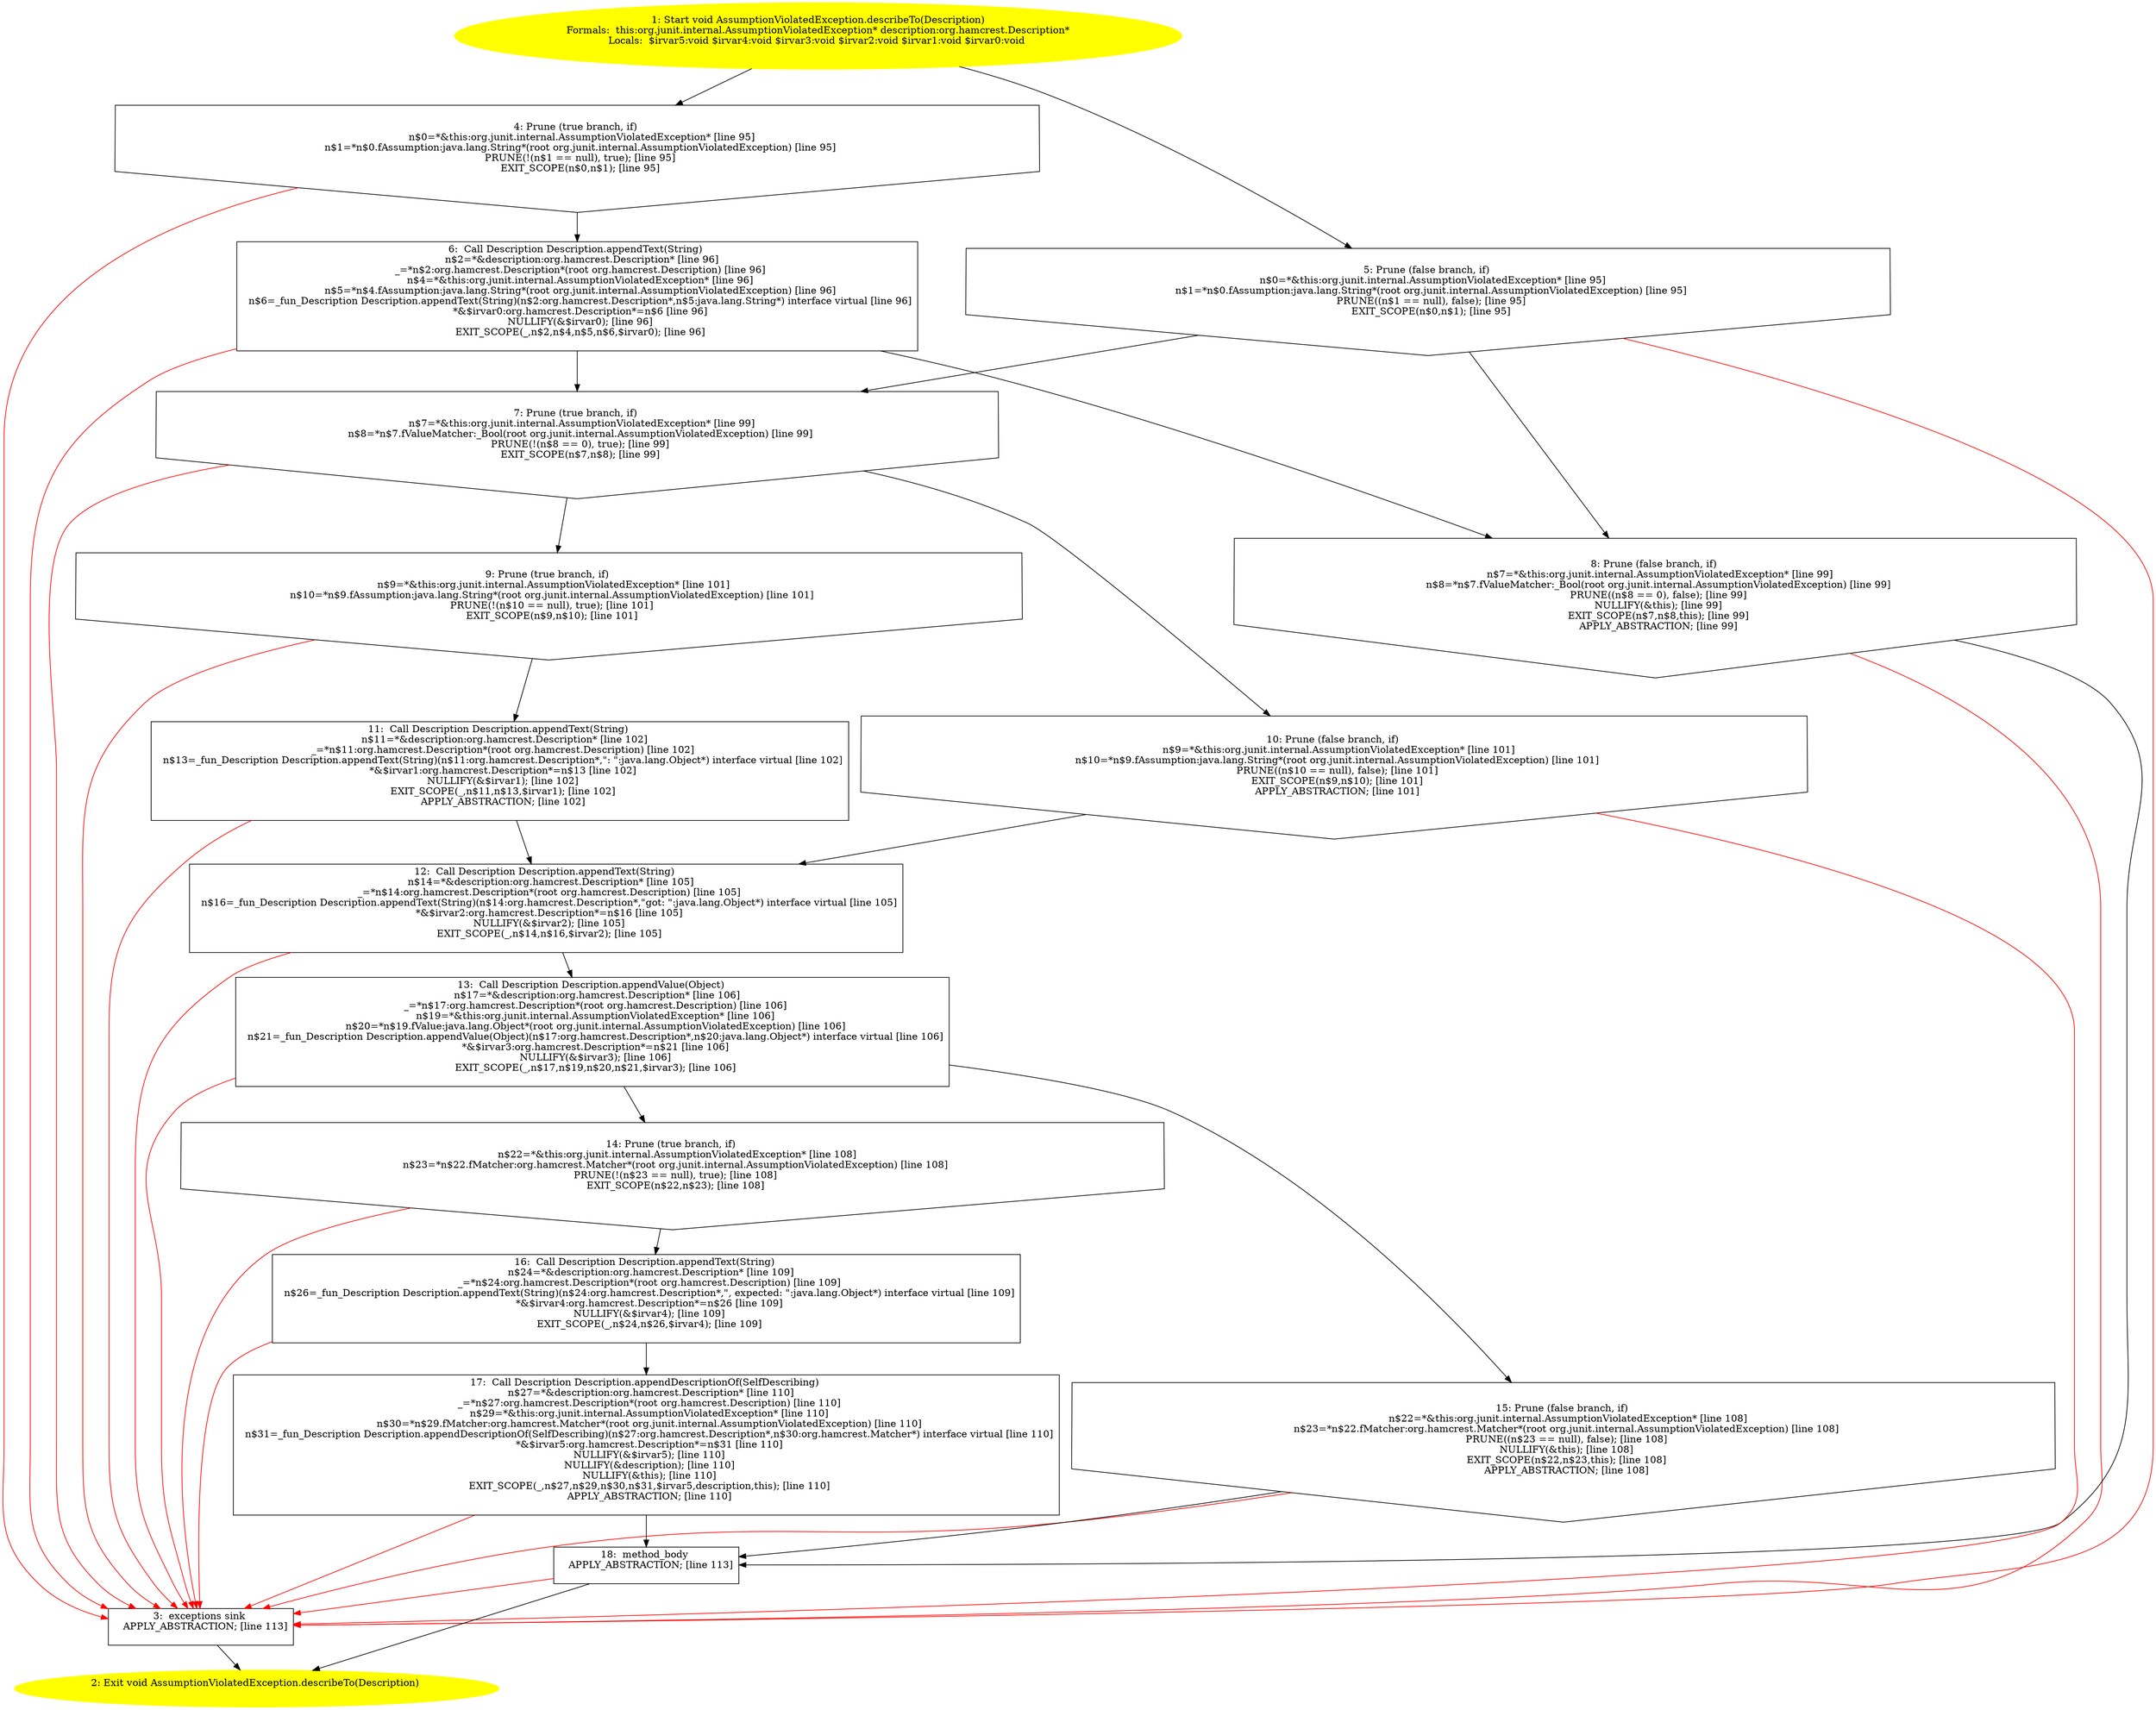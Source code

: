 /* @generated */
digraph cfg {
"org.junit.internal.AssumptionViolatedException.describeTo(org.hamcrest.Description):void.fa07498a28d4aa49cf6326f10734c3fa_1" [label="1: Start void AssumptionViolatedException.describeTo(Description)\nFormals:  this:org.junit.internal.AssumptionViolatedException* description:org.hamcrest.Description*\nLocals:  $irvar5:void $irvar4:void $irvar3:void $irvar2:void $irvar1:void $irvar0:void \n  " color=yellow style=filled]
	

	 "org.junit.internal.AssumptionViolatedException.describeTo(org.hamcrest.Description):void.fa07498a28d4aa49cf6326f10734c3fa_1" -> "org.junit.internal.AssumptionViolatedException.describeTo(org.hamcrest.Description):void.fa07498a28d4aa49cf6326f10734c3fa_4" ;
	 "org.junit.internal.AssumptionViolatedException.describeTo(org.hamcrest.Description):void.fa07498a28d4aa49cf6326f10734c3fa_1" -> "org.junit.internal.AssumptionViolatedException.describeTo(org.hamcrest.Description):void.fa07498a28d4aa49cf6326f10734c3fa_5" ;
"org.junit.internal.AssumptionViolatedException.describeTo(org.hamcrest.Description):void.fa07498a28d4aa49cf6326f10734c3fa_2" [label="2: Exit void AssumptionViolatedException.describeTo(Description) \n  " color=yellow style=filled]
	

"org.junit.internal.AssumptionViolatedException.describeTo(org.hamcrest.Description):void.fa07498a28d4aa49cf6326f10734c3fa_3" [label="3:  exceptions sink \n   APPLY_ABSTRACTION; [line 113]\n " shape="box"]
	

	 "org.junit.internal.AssumptionViolatedException.describeTo(org.hamcrest.Description):void.fa07498a28d4aa49cf6326f10734c3fa_3" -> "org.junit.internal.AssumptionViolatedException.describeTo(org.hamcrest.Description):void.fa07498a28d4aa49cf6326f10734c3fa_2" ;
"org.junit.internal.AssumptionViolatedException.describeTo(org.hamcrest.Description):void.fa07498a28d4aa49cf6326f10734c3fa_4" [label="4: Prune (true branch, if) \n   n$0=*&this:org.junit.internal.AssumptionViolatedException* [line 95]\n  n$1=*n$0.fAssumption:java.lang.String*(root org.junit.internal.AssumptionViolatedException) [line 95]\n  PRUNE(!(n$1 == null), true); [line 95]\n  EXIT_SCOPE(n$0,n$1); [line 95]\n " shape="invhouse"]
	

	 "org.junit.internal.AssumptionViolatedException.describeTo(org.hamcrest.Description):void.fa07498a28d4aa49cf6326f10734c3fa_4" -> "org.junit.internal.AssumptionViolatedException.describeTo(org.hamcrest.Description):void.fa07498a28d4aa49cf6326f10734c3fa_6" ;
	 "org.junit.internal.AssumptionViolatedException.describeTo(org.hamcrest.Description):void.fa07498a28d4aa49cf6326f10734c3fa_4" -> "org.junit.internal.AssumptionViolatedException.describeTo(org.hamcrest.Description):void.fa07498a28d4aa49cf6326f10734c3fa_3" [color="red" ];
"org.junit.internal.AssumptionViolatedException.describeTo(org.hamcrest.Description):void.fa07498a28d4aa49cf6326f10734c3fa_5" [label="5: Prune (false branch, if) \n   n$0=*&this:org.junit.internal.AssumptionViolatedException* [line 95]\n  n$1=*n$0.fAssumption:java.lang.String*(root org.junit.internal.AssumptionViolatedException) [line 95]\n  PRUNE((n$1 == null), false); [line 95]\n  EXIT_SCOPE(n$0,n$1); [line 95]\n " shape="invhouse"]
	

	 "org.junit.internal.AssumptionViolatedException.describeTo(org.hamcrest.Description):void.fa07498a28d4aa49cf6326f10734c3fa_5" -> "org.junit.internal.AssumptionViolatedException.describeTo(org.hamcrest.Description):void.fa07498a28d4aa49cf6326f10734c3fa_7" ;
	 "org.junit.internal.AssumptionViolatedException.describeTo(org.hamcrest.Description):void.fa07498a28d4aa49cf6326f10734c3fa_5" -> "org.junit.internal.AssumptionViolatedException.describeTo(org.hamcrest.Description):void.fa07498a28d4aa49cf6326f10734c3fa_8" ;
	 "org.junit.internal.AssumptionViolatedException.describeTo(org.hamcrest.Description):void.fa07498a28d4aa49cf6326f10734c3fa_5" -> "org.junit.internal.AssumptionViolatedException.describeTo(org.hamcrest.Description):void.fa07498a28d4aa49cf6326f10734c3fa_3" [color="red" ];
"org.junit.internal.AssumptionViolatedException.describeTo(org.hamcrest.Description):void.fa07498a28d4aa49cf6326f10734c3fa_6" [label="6:  Call Description Description.appendText(String) \n   n$2=*&description:org.hamcrest.Description* [line 96]\n  _=*n$2:org.hamcrest.Description*(root org.hamcrest.Description) [line 96]\n  n$4=*&this:org.junit.internal.AssumptionViolatedException* [line 96]\n  n$5=*n$4.fAssumption:java.lang.String*(root org.junit.internal.AssumptionViolatedException) [line 96]\n  n$6=_fun_Description Description.appendText(String)(n$2:org.hamcrest.Description*,n$5:java.lang.String*) interface virtual [line 96]\n  *&$irvar0:org.hamcrest.Description*=n$6 [line 96]\n  NULLIFY(&$irvar0); [line 96]\n  EXIT_SCOPE(_,n$2,n$4,n$5,n$6,$irvar0); [line 96]\n " shape="box"]
	

	 "org.junit.internal.AssumptionViolatedException.describeTo(org.hamcrest.Description):void.fa07498a28d4aa49cf6326f10734c3fa_6" -> "org.junit.internal.AssumptionViolatedException.describeTo(org.hamcrest.Description):void.fa07498a28d4aa49cf6326f10734c3fa_7" ;
	 "org.junit.internal.AssumptionViolatedException.describeTo(org.hamcrest.Description):void.fa07498a28d4aa49cf6326f10734c3fa_6" -> "org.junit.internal.AssumptionViolatedException.describeTo(org.hamcrest.Description):void.fa07498a28d4aa49cf6326f10734c3fa_8" ;
	 "org.junit.internal.AssumptionViolatedException.describeTo(org.hamcrest.Description):void.fa07498a28d4aa49cf6326f10734c3fa_6" -> "org.junit.internal.AssumptionViolatedException.describeTo(org.hamcrest.Description):void.fa07498a28d4aa49cf6326f10734c3fa_3" [color="red" ];
"org.junit.internal.AssumptionViolatedException.describeTo(org.hamcrest.Description):void.fa07498a28d4aa49cf6326f10734c3fa_7" [label="7: Prune (true branch, if) \n   n$7=*&this:org.junit.internal.AssumptionViolatedException* [line 99]\n  n$8=*n$7.fValueMatcher:_Bool(root org.junit.internal.AssumptionViolatedException) [line 99]\n  PRUNE(!(n$8 == 0), true); [line 99]\n  EXIT_SCOPE(n$7,n$8); [line 99]\n " shape="invhouse"]
	

	 "org.junit.internal.AssumptionViolatedException.describeTo(org.hamcrest.Description):void.fa07498a28d4aa49cf6326f10734c3fa_7" -> "org.junit.internal.AssumptionViolatedException.describeTo(org.hamcrest.Description):void.fa07498a28d4aa49cf6326f10734c3fa_9" ;
	 "org.junit.internal.AssumptionViolatedException.describeTo(org.hamcrest.Description):void.fa07498a28d4aa49cf6326f10734c3fa_7" -> "org.junit.internal.AssumptionViolatedException.describeTo(org.hamcrest.Description):void.fa07498a28d4aa49cf6326f10734c3fa_10" ;
	 "org.junit.internal.AssumptionViolatedException.describeTo(org.hamcrest.Description):void.fa07498a28d4aa49cf6326f10734c3fa_7" -> "org.junit.internal.AssumptionViolatedException.describeTo(org.hamcrest.Description):void.fa07498a28d4aa49cf6326f10734c3fa_3" [color="red" ];
"org.junit.internal.AssumptionViolatedException.describeTo(org.hamcrest.Description):void.fa07498a28d4aa49cf6326f10734c3fa_8" [label="8: Prune (false branch, if) \n   n$7=*&this:org.junit.internal.AssumptionViolatedException* [line 99]\n  n$8=*n$7.fValueMatcher:_Bool(root org.junit.internal.AssumptionViolatedException) [line 99]\n  PRUNE((n$8 == 0), false); [line 99]\n  NULLIFY(&this); [line 99]\n  EXIT_SCOPE(n$7,n$8,this); [line 99]\n  APPLY_ABSTRACTION; [line 99]\n " shape="invhouse"]
	

	 "org.junit.internal.AssumptionViolatedException.describeTo(org.hamcrest.Description):void.fa07498a28d4aa49cf6326f10734c3fa_8" -> "org.junit.internal.AssumptionViolatedException.describeTo(org.hamcrest.Description):void.fa07498a28d4aa49cf6326f10734c3fa_18" ;
	 "org.junit.internal.AssumptionViolatedException.describeTo(org.hamcrest.Description):void.fa07498a28d4aa49cf6326f10734c3fa_8" -> "org.junit.internal.AssumptionViolatedException.describeTo(org.hamcrest.Description):void.fa07498a28d4aa49cf6326f10734c3fa_3" [color="red" ];
"org.junit.internal.AssumptionViolatedException.describeTo(org.hamcrest.Description):void.fa07498a28d4aa49cf6326f10734c3fa_9" [label="9: Prune (true branch, if) \n   n$9=*&this:org.junit.internal.AssumptionViolatedException* [line 101]\n  n$10=*n$9.fAssumption:java.lang.String*(root org.junit.internal.AssumptionViolatedException) [line 101]\n  PRUNE(!(n$10 == null), true); [line 101]\n  EXIT_SCOPE(n$9,n$10); [line 101]\n " shape="invhouse"]
	

	 "org.junit.internal.AssumptionViolatedException.describeTo(org.hamcrest.Description):void.fa07498a28d4aa49cf6326f10734c3fa_9" -> "org.junit.internal.AssumptionViolatedException.describeTo(org.hamcrest.Description):void.fa07498a28d4aa49cf6326f10734c3fa_11" ;
	 "org.junit.internal.AssumptionViolatedException.describeTo(org.hamcrest.Description):void.fa07498a28d4aa49cf6326f10734c3fa_9" -> "org.junit.internal.AssumptionViolatedException.describeTo(org.hamcrest.Description):void.fa07498a28d4aa49cf6326f10734c3fa_3" [color="red" ];
"org.junit.internal.AssumptionViolatedException.describeTo(org.hamcrest.Description):void.fa07498a28d4aa49cf6326f10734c3fa_10" [label="10: Prune (false branch, if) \n   n$9=*&this:org.junit.internal.AssumptionViolatedException* [line 101]\n  n$10=*n$9.fAssumption:java.lang.String*(root org.junit.internal.AssumptionViolatedException) [line 101]\n  PRUNE((n$10 == null), false); [line 101]\n  EXIT_SCOPE(n$9,n$10); [line 101]\n  APPLY_ABSTRACTION; [line 101]\n " shape="invhouse"]
	

	 "org.junit.internal.AssumptionViolatedException.describeTo(org.hamcrest.Description):void.fa07498a28d4aa49cf6326f10734c3fa_10" -> "org.junit.internal.AssumptionViolatedException.describeTo(org.hamcrest.Description):void.fa07498a28d4aa49cf6326f10734c3fa_12" ;
	 "org.junit.internal.AssumptionViolatedException.describeTo(org.hamcrest.Description):void.fa07498a28d4aa49cf6326f10734c3fa_10" -> "org.junit.internal.AssumptionViolatedException.describeTo(org.hamcrest.Description):void.fa07498a28d4aa49cf6326f10734c3fa_3" [color="red" ];
"org.junit.internal.AssumptionViolatedException.describeTo(org.hamcrest.Description):void.fa07498a28d4aa49cf6326f10734c3fa_11" [label="11:  Call Description Description.appendText(String) \n   n$11=*&description:org.hamcrest.Description* [line 102]\n  _=*n$11:org.hamcrest.Description*(root org.hamcrest.Description) [line 102]\n  n$13=_fun_Description Description.appendText(String)(n$11:org.hamcrest.Description*,\": \":java.lang.Object*) interface virtual [line 102]\n  *&$irvar1:org.hamcrest.Description*=n$13 [line 102]\n  NULLIFY(&$irvar1); [line 102]\n  EXIT_SCOPE(_,n$11,n$13,$irvar1); [line 102]\n  APPLY_ABSTRACTION; [line 102]\n " shape="box"]
	

	 "org.junit.internal.AssumptionViolatedException.describeTo(org.hamcrest.Description):void.fa07498a28d4aa49cf6326f10734c3fa_11" -> "org.junit.internal.AssumptionViolatedException.describeTo(org.hamcrest.Description):void.fa07498a28d4aa49cf6326f10734c3fa_12" ;
	 "org.junit.internal.AssumptionViolatedException.describeTo(org.hamcrest.Description):void.fa07498a28d4aa49cf6326f10734c3fa_11" -> "org.junit.internal.AssumptionViolatedException.describeTo(org.hamcrest.Description):void.fa07498a28d4aa49cf6326f10734c3fa_3" [color="red" ];
"org.junit.internal.AssumptionViolatedException.describeTo(org.hamcrest.Description):void.fa07498a28d4aa49cf6326f10734c3fa_12" [label="12:  Call Description Description.appendText(String) \n   n$14=*&description:org.hamcrest.Description* [line 105]\n  _=*n$14:org.hamcrest.Description*(root org.hamcrest.Description) [line 105]\n  n$16=_fun_Description Description.appendText(String)(n$14:org.hamcrest.Description*,\"got: \":java.lang.Object*) interface virtual [line 105]\n  *&$irvar2:org.hamcrest.Description*=n$16 [line 105]\n  NULLIFY(&$irvar2); [line 105]\n  EXIT_SCOPE(_,n$14,n$16,$irvar2); [line 105]\n " shape="box"]
	

	 "org.junit.internal.AssumptionViolatedException.describeTo(org.hamcrest.Description):void.fa07498a28d4aa49cf6326f10734c3fa_12" -> "org.junit.internal.AssumptionViolatedException.describeTo(org.hamcrest.Description):void.fa07498a28d4aa49cf6326f10734c3fa_13" ;
	 "org.junit.internal.AssumptionViolatedException.describeTo(org.hamcrest.Description):void.fa07498a28d4aa49cf6326f10734c3fa_12" -> "org.junit.internal.AssumptionViolatedException.describeTo(org.hamcrest.Description):void.fa07498a28d4aa49cf6326f10734c3fa_3" [color="red" ];
"org.junit.internal.AssumptionViolatedException.describeTo(org.hamcrest.Description):void.fa07498a28d4aa49cf6326f10734c3fa_13" [label="13:  Call Description Description.appendValue(Object) \n   n$17=*&description:org.hamcrest.Description* [line 106]\n  _=*n$17:org.hamcrest.Description*(root org.hamcrest.Description) [line 106]\n  n$19=*&this:org.junit.internal.AssumptionViolatedException* [line 106]\n  n$20=*n$19.fValue:java.lang.Object*(root org.junit.internal.AssumptionViolatedException) [line 106]\n  n$21=_fun_Description Description.appendValue(Object)(n$17:org.hamcrest.Description*,n$20:java.lang.Object*) interface virtual [line 106]\n  *&$irvar3:org.hamcrest.Description*=n$21 [line 106]\n  NULLIFY(&$irvar3); [line 106]\n  EXIT_SCOPE(_,n$17,n$19,n$20,n$21,$irvar3); [line 106]\n " shape="box"]
	

	 "org.junit.internal.AssumptionViolatedException.describeTo(org.hamcrest.Description):void.fa07498a28d4aa49cf6326f10734c3fa_13" -> "org.junit.internal.AssumptionViolatedException.describeTo(org.hamcrest.Description):void.fa07498a28d4aa49cf6326f10734c3fa_14" ;
	 "org.junit.internal.AssumptionViolatedException.describeTo(org.hamcrest.Description):void.fa07498a28d4aa49cf6326f10734c3fa_13" -> "org.junit.internal.AssumptionViolatedException.describeTo(org.hamcrest.Description):void.fa07498a28d4aa49cf6326f10734c3fa_15" ;
	 "org.junit.internal.AssumptionViolatedException.describeTo(org.hamcrest.Description):void.fa07498a28d4aa49cf6326f10734c3fa_13" -> "org.junit.internal.AssumptionViolatedException.describeTo(org.hamcrest.Description):void.fa07498a28d4aa49cf6326f10734c3fa_3" [color="red" ];
"org.junit.internal.AssumptionViolatedException.describeTo(org.hamcrest.Description):void.fa07498a28d4aa49cf6326f10734c3fa_14" [label="14: Prune (true branch, if) \n   n$22=*&this:org.junit.internal.AssumptionViolatedException* [line 108]\n  n$23=*n$22.fMatcher:org.hamcrest.Matcher*(root org.junit.internal.AssumptionViolatedException) [line 108]\n  PRUNE(!(n$23 == null), true); [line 108]\n  EXIT_SCOPE(n$22,n$23); [line 108]\n " shape="invhouse"]
	

	 "org.junit.internal.AssumptionViolatedException.describeTo(org.hamcrest.Description):void.fa07498a28d4aa49cf6326f10734c3fa_14" -> "org.junit.internal.AssumptionViolatedException.describeTo(org.hamcrest.Description):void.fa07498a28d4aa49cf6326f10734c3fa_16" ;
	 "org.junit.internal.AssumptionViolatedException.describeTo(org.hamcrest.Description):void.fa07498a28d4aa49cf6326f10734c3fa_14" -> "org.junit.internal.AssumptionViolatedException.describeTo(org.hamcrest.Description):void.fa07498a28d4aa49cf6326f10734c3fa_3" [color="red" ];
"org.junit.internal.AssumptionViolatedException.describeTo(org.hamcrest.Description):void.fa07498a28d4aa49cf6326f10734c3fa_15" [label="15: Prune (false branch, if) \n   n$22=*&this:org.junit.internal.AssumptionViolatedException* [line 108]\n  n$23=*n$22.fMatcher:org.hamcrest.Matcher*(root org.junit.internal.AssumptionViolatedException) [line 108]\n  PRUNE((n$23 == null), false); [line 108]\n  NULLIFY(&this); [line 108]\n  EXIT_SCOPE(n$22,n$23,this); [line 108]\n  APPLY_ABSTRACTION; [line 108]\n " shape="invhouse"]
	

	 "org.junit.internal.AssumptionViolatedException.describeTo(org.hamcrest.Description):void.fa07498a28d4aa49cf6326f10734c3fa_15" -> "org.junit.internal.AssumptionViolatedException.describeTo(org.hamcrest.Description):void.fa07498a28d4aa49cf6326f10734c3fa_18" ;
	 "org.junit.internal.AssumptionViolatedException.describeTo(org.hamcrest.Description):void.fa07498a28d4aa49cf6326f10734c3fa_15" -> "org.junit.internal.AssumptionViolatedException.describeTo(org.hamcrest.Description):void.fa07498a28d4aa49cf6326f10734c3fa_3" [color="red" ];
"org.junit.internal.AssumptionViolatedException.describeTo(org.hamcrest.Description):void.fa07498a28d4aa49cf6326f10734c3fa_16" [label="16:  Call Description Description.appendText(String) \n   n$24=*&description:org.hamcrest.Description* [line 109]\n  _=*n$24:org.hamcrest.Description*(root org.hamcrest.Description) [line 109]\n  n$26=_fun_Description Description.appendText(String)(n$24:org.hamcrest.Description*,\", expected: \":java.lang.Object*) interface virtual [line 109]\n  *&$irvar4:org.hamcrest.Description*=n$26 [line 109]\n  NULLIFY(&$irvar4); [line 109]\n  EXIT_SCOPE(_,n$24,n$26,$irvar4); [line 109]\n " shape="box"]
	

	 "org.junit.internal.AssumptionViolatedException.describeTo(org.hamcrest.Description):void.fa07498a28d4aa49cf6326f10734c3fa_16" -> "org.junit.internal.AssumptionViolatedException.describeTo(org.hamcrest.Description):void.fa07498a28d4aa49cf6326f10734c3fa_17" ;
	 "org.junit.internal.AssumptionViolatedException.describeTo(org.hamcrest.Description):void.fa07498a28d4aa49cf6326f10734c3fa_16" -> "org.junit.internal.AssumptionViolatedException.describeTo(org.hamcrest.Description):void.fa07498a28d4aa49cf6326f10734c3fa_3" [color="red" ];
"org.junit.internal.AssumptionViolatedException.describeTo(org.hamcrest.Description):void.fa07498a28d4aa49cf6326f10734c3fa_17" [label="17:  Call Description Description.appendDescriptionOf(SelfDescribing) \n   n$27=*&description:org.hamcrest.Description* [line 110]\n  _=*n$27:org.hamcrest.Description*(root org.hamcrest.Description) [line 110]\n  n$29=*&this:org.junit.internal.AssumptionViolatedException* [line 110]\n  n$30=*n$29.fMatcher:org.hamcrest.Matcher*(root org.junit.internal.AssumptionViolatedException) [line 110]\n  n$31=_fun_Description Description.appendDescriptionOf(SelfDescribing)(n$27:org.hamcrest.Description*,n$30:org.hamcrest.Matcher*) interface virtual [line 110]\n  *&$irvar5:org.hamcrest.Description*=n$31 [line 110]\n  NULLIFY(&$irvar5); [line 110]\n  NULLIFY(&description); [line 110]\n  NULLIFY(&this); [line 110]\n  EXIT_SCOPE(_,n$27,n$29,n$30,n$31,$irvar5,description,this); [line 110]\n  APPLY_ABSTRACTION; [line 110]\n " shape="box"]
	

	 "org.junit.internal.AssumptionViolatedException.describeTo(org.hamcrest.Description):void.fa07498a28d4aa49cf6326f10734c3fa_17" -> "org.junit.internal.AssumptionViolatedException.describeTo(org.hamcrest.Description):void.fa07498a28d4aa49cf6326f10734c3fa_18" ;
	 "org.junit.internal.AssumptionViolatedException.describeTo(org.hamcrest.Description):void.fa07498a28d4aa49cf6326f10734c3fa_17" -> "org.junit.internal.AssumptionViolatedException.describeTo(org.hamcrest.Description):void.fa07498a28d4aa49cf6326f10734c3fa_3" [color="red" ];
"org.junit.internal.AssumptionViolatedException.describeTo(org.hamcrest.Description):void.fa07498a28d4aa49cf6326f10734c3fa_18" [label="18:  method_body \n   APPLY_ABSTRACTION; [line 113]\n " shape="box"]
	

	 "org.junit.internal.AssumptionViolatedException.describeTo(org.hamcrest.Description):void.fa07498a28d4aa49cf6326f10734c3fa_18" -> "org.junit.internal.AssumptionViolatedException.describeTo(org.hamcrest.Description):void.fa07498a28d4aa49cf6326f10734c3fa_2" ;
	 "org.junit.internal.AssumptionViolatedException.describeTo(org.hamcrest.Description):void.fa07498a28d4aa49cf6326f10734c3fa_18" -> "org.junit.internal.AssumptionViolatedException.describeTo(org.hamcrest.Description):void.fa07498a28d4aa49cf6326f10734c3fa_3" [color="red" ];
}
